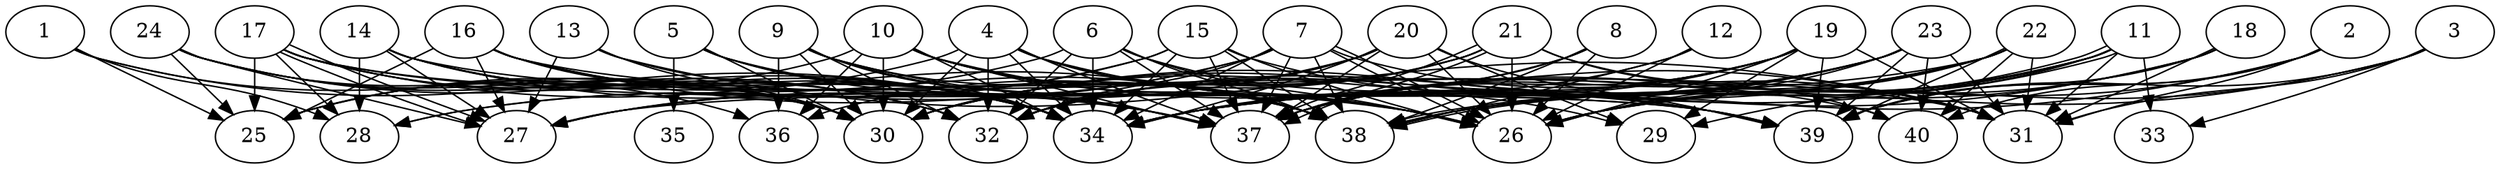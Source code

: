 // DAG automatically generated by daggen at Thu Oct  3 14:06:48 2019
// ./daggen --dot -n 40 --ccr 0.4 --fat 0.9 --regular 0.9 --density 0.9 --mindata 5242880 --maxdata 52428800 
digraph G {
  1 [size="114076160", alpha="0.01", expect_size="45630464"] 
  1 -> 25 [size ="45630464"]
  1 -> 28 [size ="45630464"]
  1 -> 30 [size ="45630464"]
  1 -> 34 [size ="45630464"]
  2 [size="90672640", alpha="0.06", expect_size="36269056"] 
  2 -> 26 [size ="36269056"]
  2 -> 31 [size ="36269056"]
  2 -> 34 [size ="36269056"]
  2 -> 39 [size ="36269056"]
  2 -> 40 [size ="36269056"]
  3 [size="98816000", alpha="0.16", expect_size="39526400"] 
  3 -> 26 [size ="39526400"]
  3 -> 31 [size ="39526400"]
  3 -> 33 [size ="39526400"]
  3 -> 38 [size ="39526400"]
  3 -> 39 [size ="39526400"]
  4 [size="95495680", alpha="0.07", expect_size="38198272"] 
  4 -> 25 [size ="38198272"]
  4 -> 26 [size ="38198272"]
  4 -> 30 [size ="38198272"]
  4 -> 32 [size ="38198272"]
  4 -> 34 [size ="38198272"]
  4 -> 37 [size ="38198272"]
  4 -> 38 [size ="38198272"]
  4 -> 39 [size ="38198272"]
  5 [size="52520960", alpha="0.03", expect_size="21008384"] 
  5 -> 30 [size ="21008384"]
  5 -> 34 [size ="21008384"]
  5 -> 35 [size ="21008384"]
  5 -> 37 [size ="21008384"]
  5 -> 38 [size ="21008384"]
  6 [size="67407360", alpha="0.05", expect_size="26962944"] 
  6 -> 25 [size ="26962944"]
  6 -> 26 [size ="26962944"]
  6 -> 29 [size ="26962944"]
  6 -> 32 [size ="26962944"]
  6 -> 34 [size ="26962944"]
  6 -> 37 [size ="26962944"]
  6 -> 38 [size ="26962944"]
  7 [size="35589120", alpha="0.01", expect_size="14235648"] 
  7 -> 26 [size ="14235648"]
  7 -> 26 [size ="14235648"]
  7 -> 27 [size ="14235648"]
  7 -> 28 [size ="14235648"]
  7 -> 31 [size ="14235648"]
  7 -> 32 [size ="14235648"]
  7 -> 34 [size ="14235648"]
  7 -> 37 [size ="14235648"]
  7 -> 38 [size ="14235648"]
  8 [size="119398400", alpha="0.03", expect_size="47759360"] 
  8 -> 26 [size ="47759360"]
  8 -> 34 [size ="47759360"]
  8 -> 37 [size ="47759360"]
  8 -> 38 [size ="47759360"]
  9 [size="42618880", alpha="0.14", expect_size="17047552"] 
  9 -> 26 [size ="17047552"]
  9 -> 30 [size ="17047552"]
  9 -> 32 [size ="17047552"]
  9 -> 34 [size ="17047552"]
  9 -> 36 [size ="17047552"]
  9 -> 37 [size ="17047552"]
  9 -> 38 [size ="17047552"]
  10 [size="123512320", alpha="0.16", expect_size="49404928"] 
  10 -> 25 [size ="49404928"]
  10 -> 26 [size ="49404928"]
  10 -> 30 [size ="49404928"]
  10 -> 31 [size ="49404928"]
  10 -> 34 [size ="49404928"]
  10 -> 36 [size ="49404928"]
  10 -> 37 [size ="49404928"]
  10 -> 38 [size ="49404928"]
  11 [size="126981120", alpha="0.13", expect_size="50792448"] 
  11 -> 26 [size ="50792448"]
  11 -> 29 [size ="50792448"]
  11 -> 31 [size ="50792448"]
  11 -> 33 [size ="50792448"]
  11 -> 34 [size ="50792448"]
  11 -> 37 [size ="50792448"]
  11 -> 38 [size ="50792448"]
  11 -> 38 [size ="50792448"]
  12 [size="17640960", alpha="0.18", expect_size="7056384"] 
  12 -> 26 [size ="7056384"]
  12 -> 34 [size ="7056384"]
  12 -> 38 [size ="7056384"]
  13 [size="54323200", alpha="0.01", expect_size="21729280"] 
  13 -> 27 [size ="21729280"]
  13 -> 30 [size ="21729280"]
  13 -> 31 [size ="21729280"]
  13 -> 34 [size ="21729280"]
  14 [size="28782080", alpha="0.00", expect_size="11512832"] 
  14 -> 27 [size ="11512832"]
  14 -> 28 [size ="11512832"]
  14 -> 30 [size ="11512832"]
  14 -> 31 [size ="11512832"]
  14 -> 32 [size ="11512832"]
  14 -> 34 [size ="11512832"]
  14 -> 37 [size ="11512832"]
  15 [size="70208000", alpha="0.03", expect_size="28083200"] 
  15 -> 26 [size ="28083200"]
  15 -> 27 [size ="28083200"]
  15 -> 28 [size ="28083200"]
  15 -> 34 [size ="28083200"]
  15 -> 37 [size ="28083200"]
  15 -> 38 [size ="28083200"]
  15 -> 39 [size ="28083200"]
  16 [size="87073280", alpha="0.16", expect_size="34829312"] 
  16 -> 25 [size ="34829312"]
  16 -> 26 [size ="34829312"]
  16 -> 27 [size ="34829312"]
  16 -> 30 [size ="34829312"]
  16 -> 34 [size ="34829312"]
  16 -> 38 [size ="34829312"]
  16 -> 39 [size ="34829312"]
  17 [size="114237440", alpha="0.20", expect_size="45694976"] 
  17 -> 25 [size ="45694976"]
  17 -> 27 [size ="45694976"]
  17 -> 27 [size ="45694976"]
  17 -> 28 [size ="45694976"]
  17 -> 32 [size ="45694976"]
  17 -> 34 [size ="45694976"]
  17 -> 38 [size ="45694976"]
  17 -> 39 [size ="45694976"]
  17 -> 40 [size ="45694976"]
  18 [size="119047680", alpha="0.12", expect_size="47619072"] 
  18 -> 26 [size ="47619072"]
  18 -> 31 [size ="47619072"]
  18 -> 34 [size ="47619072"]
  18 -> 38 [size ="47619072"]
  18 -> 39 [size ="47619072"]
  19 [size="17251840", alpha="0.03", expect_size="6900736"] 
  19 -> 26 [size ="6900736"]
  19 -> 29 [size ="6900736"]
  19 -> 30 [size ="6900736"]
  19 -> 31 [size ="6900736"]
  19 -> 32 [size ="6900736"]
  19 -> 34 [size ="6900736"]
  19 -> 37 [size ="6900736"]
  19 -> 39 [size ="6900736"]
  20 [size="99379200", alpha="0.02", expect_size="39751680"] 
  20 -> 26 [size ="39751680"]
  20 -> 27 [size ="39751680"]
  20 -> 29 [size ="39751680"]
  20 -> 30 [size ="39751680"]
  20 -> 32 [size ="39751680"]
  20 -> 34 [size ="39751680"]
  20 -> 37 [size ="39751680"]
  20 -> 39 [size ="39751680"]
  21 [size="76372480", alpha="0.17", expect_size="30548992"] 
  21 -> 26 [size ="30548992"]
  21 -> 30 [size ="30548992"]
  21 -> 31 [size ="30548992"]
  21 -> 32 [size ="30548992"]
  21 -> 36 [size ="30548992"]
  21 -> 37 [size ="30548992"]
  21 -> 37 [size ="30548992"]
  21 -> 40 [size ="30548992"]
  22 [size="37811200", alpha="0.06", expect_size="15124480"] 
  22 -> 26 [size ="15124480"]
  22 -> 27 [size ="15124480"]
  22 -> 30 [size ="15124480"]
  22 -> 31 [size ="15124480"]
  22 -> 37 [size ="15124480"]
  22 -> 38 [size ="15124480"]
  22 -> 39 [size ="15124480"]
  22 -> 40 [size ="15124480"]
  23 [size="28090880", alpha="0.09", expect_size="11236352"] 
  23 -> 26 [size ="11236352"]
  23 -> 30 [size ="11236352"]
  23 -> 31 [size ="11236352"]
  23 -> 32 [size ="11236352"]
  23 -> 34 [size ="11236352"]
  23 -> 37 [size ="11236352"]
  23 -> 39 [size ="11236352"]
  23 -> 40 [size ="11236352"]
  24 [size="32263680", alpha="0.06", expect_size="12905472"] 
  24 -> 25 [size ="12905472"]
  24 -> 27 [size ="12905472"]
  24 -> 30 [size ="12905472"]
  24 -> 32 [size ="12905472"]
  24 -> 34 [size ="12905472"]
  24 -> 36 [size ="12905472"]
  25 [size="34995200", alpha="0.10", expect_size="13998080"] 
  26 [size="49817600", alpha="0.03", expect_size="19927040"] 
  27 [size="24550400", alpha="0.20", expect_size="9820160"] 
  28 [size="22632960", alpha="0.15", expect_size="9053184"] 
  29 [size="95165440", alpha="0.14", expect_size="38066176"] 
  30 [size="115673600", alpha="0.13", expect_size="46269440"] 
  31 [size="126425600", alpha="0.11", expect_size="50570240"] 
  32 [size="110423040", alpha="0.10", expect_size="44169216"] 
  33 [size="27271680", alpha="0.15", expect_size="10908672"] 
  34 [size="80647680", alpha="0.03", expect_size="32259072"] 
  35 [size="117009920", alpha="0.01", expect_size="46803968"] 
  36 [size="57807360", alpha="0.12", expect_size="23122944"] 
  37 [size="75304960", alpha="0.20", expect_size="30121984"] 
  38 [size="74024960", alpha="0.05", expect_size="29609984"] 
  39 [size="42293760", alpha="0.11", expect_size="16917504"] 
  40 [size="127587840", alpha="0.12", expect_size="51035136"] 
}
